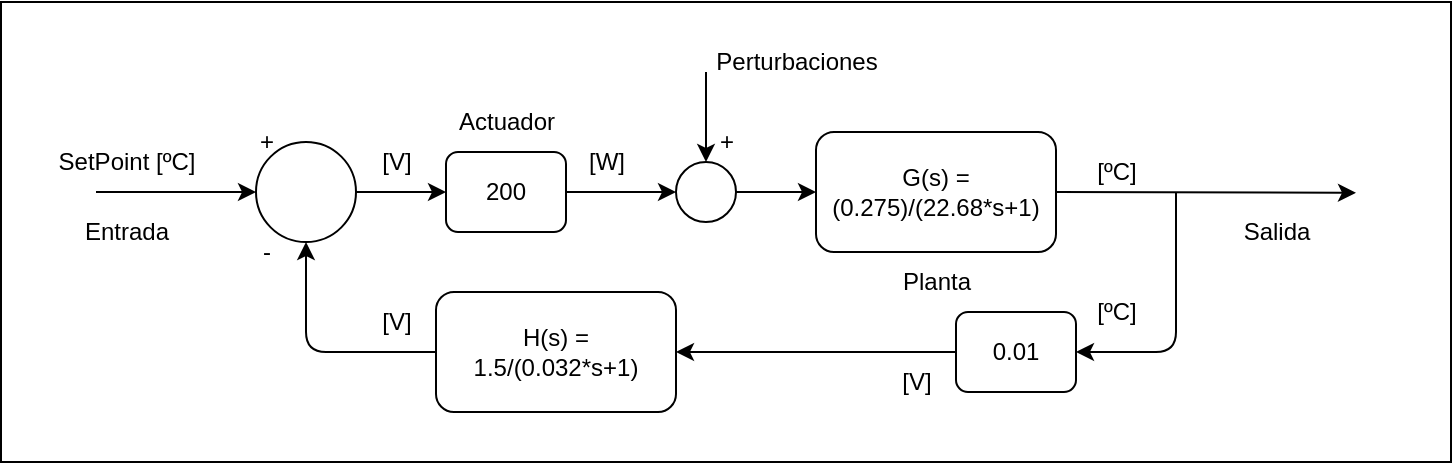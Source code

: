 <mxfile>
    <diagram id="0t04BWnCj0_6QdVfBUue" name="Page-1">
        <mxGraphModel dx="896" dy="645" grid="1" gridSize="10" guides="1" tooltips="1" connect="1" arrows="1" fold="1" page="1" pageScale="1" pageWidth="850" pageHeight="1100" math="0" shadow="0">
            <root>
                <mxCell id="0"/>
                <mxCell id="1" parent="0"/>
                <mxCell id="2" value="" style="whiteSpace=wrap;html=1;" parent="1" vertex="1">
                    <mxGeometry x="172.5" y="275" width="725" height="230" as="geometry"/>
                </mxCell>
                <mxCell id="3" style="edgeStyle=none;html=1;exitX=1;exitY=0.5;exitDx=0;exitDy=0;" parent="1" source="4" edge="1">
                    <mxGeometry relative="1" as="geometry">
                        <mxPoint x="850" y="370.429" as="targetPoint"/>
                        <Array as="points"/>
                    </mxGeometry>
                </mxCell>
                <mxCell id="4" value="&lt;div&gt;&amp;nbsp; &amp;nbsp; &amp;nbsp; &amp;nbsp; &amp;nbsp; &amp;nbsp;&lt;/div&gt;G(s) = (0.275)/(22.68*s+1)&lt;div&gt;&lt;br&gt;&lt;/div&gt;" style="rounded=1;whiteSpace=wrap;html=1;" parent="1" vertex="1">
                    <mxGeometry x="580" y="340" width="120" height="60" as="geometry"/>
                </mxCell>
                <mxCell id="5" style="edgeStyle=none;html=1;exitX=1;exitY=0.5;exitDx=0;exitDy=0;entryX=0;entryY=0.5;entryDx=0;entryDy=0;" parent="1" source="6" target="24" edge="1">
                    <mxGeometry relative="1" as="geometry"/>
                </mxCell>
                <mxCell id="6" value="200" style="rounded=1;whiteSpace=wrap;html=1;" parent="1" vertex="1">
                    <mxGeometry x="395" y="350" width="60" height="40" as="geometry"/>
                </mxCell>
                <mxCell id="7" value="" style="edgeStyle=none;html=1;entryX=1;entryY=0.5;entryDx=0;entryDy=0;" parent="1" target="9" edge="1">
                    <mxGeometry relative="1" as="geometry">
                        <mxPoint x="760" y="370" as="sourcePoint"/>
                        <mxPoint x="700" y="479.29" as="targetPoint"/>
                        <Array as="points">
                            <mxPoint x="760" y="450"/>
                        </Array>
                    </mxGeometry>
                </mxCell>
                <mxCell id="8" style="edgeStyle=none;html=1;entryX=0.5;entryY=1;entryDx=0;entryDy=0;exitX=0;exitY=0.5;exitDx=0;exitDy=0;" parent="1" source="30" target="10" edge="1">
                    <mxGeometry relative="1" as="geometry">
                        <Array as="points">
                            <mxPoint x="325" y="450"/>
                        </Array>
                        <mxPoint x="370" y="450" as="sourcePoint"/>
                    </mxGeometry>
                </mxCell>
                <mxCell id="31" style="edgeStyle=none;html=1;exitX=0;exitY=0.5;exitDx=0;exitDy=0;entryX=1;entryY=0.5;entryDx=0;entryDy=0;" edge="1" parent="1" source="9" target="30">
                    <mxGeometry relative="1" as="geometry"/>
                </mxCell>
                <mxCell id="9" value="0.01" style="rounded=1;whiteSpace=wrap;html=1;" parent="1" vertex="1">
                    <mxGeometry x="650" y="430" width="60" height="40" as="geometry"/>
                </mxCell>
                <mxCell id="10" value="" style="ellipse;whiteSpace=wrap;html=1;" parent="1" vertex="1">
                    <mxGeometry x="300" y="345" width="50" height="50" as="geometry"/>
                </mxCell>
                <mxCell id="11" style="edgeStyle=none;html=1;exitX=1;exitY=0.5;exitDx=0;exitDy=0;entryX=0;entryY=0.5;entryDx=0;entryDy=0;" parent="1" source="10" target="6" edge="1">
                    <mxGeometry relative="1" as="geometry">
                        <mxPoint x="300" y="370" as="sourcePoint"/>
                    </mxGeometry>
                </mxCell>
                <mxCell id="12" value="[ºC]" style="text;html=1;align=center;verticalAlign=middle;resizable=0;points=[];autosize=1;strokeColor=none;fillColor=none;" parent="1" vertex="1">
                    <mxGeometry x="710" y="345" width="40" height="30" as="geometry"/>
                </mxCell>
                <mxCell id="13" value="[ºC]" style="text;html=1;align=center;verticalAlign=middle;resizable=0;points=[];autosize=1;strokeColor=none;fillColor=none;" parent="1" vertex="1">
                    <mxGeometry x="710" y="415" width="40" height="30" as="geometry"/>
                </mxCell>
                <mxCell id="14" value="[V]" style="text;html=1;align=center;verticalAlign=middle;resizable=0;points=[];autosize=1;strokeColor=none;fillColor=none;" parent="1" vertex="1">
                    <mxGeometry x="610" y="450" width="40" height="30" as="geometry"/>
                </mxCell>
                <mxCell id="15" value="" style="edgeStyle=none;orthogonalLoop=1;jettySize=auto;html=1;entryX=0;entryY=0.5;entryDx=0;entryDy=0;" parent="1" target="10" edge="1">
                    <mxGeometry width="100" relative="1" as="geometry">
                        <mxPoint x="220" y="370" as="sourcePoint"/>
                        <mxPoint x="165" y="370" as="targetPoint"/>
                        <Array as="points"/>
                    </mxGeometry>
                </mxCell>
                <mxCell id="16" value="Entrada" style="text;html=1;align=center;verticalAlign=middle;resizable=0;points=[];autosize=1;strokeColor=none;fillColor=none;" parent="1" vertex="1">
                    <mxGeometry x="200" y="375" width="70" height="30" as="geometry"/>
                </mxCell>
                <mxCell id="17" value="SetPoint [ºC]" style="text;html=1;align=center;verticalAlign=middle;resizable=0;points=[];autosize=1;strokeColor=none;fillColor=none;" parent="1" vertex="1">
                    <mxGeometry x="190" y="340" width="90" height="30" as="geometry"/>
                </mxCell>
                <mxCell id="18" value="+" style="text;html=1;align=center;verticalAlign=middle;resizable=0;points=[];autosize=1;strokeColor=none;fillColor=none;" parent="1" vertex="1">
                    <mxGeometry x="290" y="330" width="30" height="30" as="geometry"/>
                </mxCell>
                <mxCell id="19" value="-" style="text;html=1;align=center;verticalAlign=middle;resizable=0;points=[];autosize=1;strokeColor=none;fillColor=none;" parent="1" vertex="1">
                    <mxGeometry x="290" y="385" width="30" height="30" as="geometry"/>
                </mxCell>
                <mxCell id="20" value="[V]" style="text;html=1;align=center;verticalAlign=middle;resizable=0;points=[];autosize=1;strokeColor=none;fillColor=none;" parent="1" vertex="1">
                    <mxGeometry x="350" y="340" width="40" height="30" as="geometry"/>
                </mxCell>
                <mxCell id="21" value="[W]" style="text;html=1;align=center;verticalAlign=middle;resizable=0;points=[];autosize=1;strokeColor=none;fillColor=none;" parent="1" vertex="1">
                    <mxGeometry x="455" y="340" width="40" height="30" as="geometry"/>
                </mxCell>
                <mxCell id="22" value="Salida" style="text;html=1;align=center;verticalAlign=middle;resizable=0;points=[];autosize=1;strokeColor=none;fillColor=none;" parent="1" vertex="1">
                    <mxGeometry x="780" y="375" width="60" height="30" as="geometry"/>
                </mxCell>
                <mxCell id="23" style="edgeStyle=none;html=1;exitX=1;exitY=0.5;exitDx=0;exitDy=0;entryX=0;entryY=0.5;entryDx=0;entryDy=0;" parent="1" source="24" target="4" edge="1">
                    <mxGeometry relative="1" as="geometry"/>
                </mxCell>
                <mxCell id="24" value="" style="ellipse;whiteSpace=wrap;html=1;" parent="1" vertex="1">
                    <mxGeometry x="510" y="355" width="30" height="30" as="geometry"/>
                </mxCell>
                <mxCell id="25" value="+" style="text;html=1;align=center;verticalAlign=middle;resizable=0;points=[];autosize=1;strokeColor=none;fillColor=none;" parent="1" vertex="1">
                    <mxGeometry x="520" y="330" width="30" height="30" as="geometry"/>
                </mxCell>
                <mxCell id="26" value="" style="edgeStyle=none;orthogonalLoop=1;jettySize=auto;html=1;entryX=0.5;entryY=0;entryDx=0;entryDy=0;" parent="1" target="24" edge="1">
                    <mxGeometry width="100" relative="1" as="geometry">
                        <mxPoint x="525" y="310" as="sourcePoint"/>
                        <mxPoint x="540" y="290" as="targetPoint"/>
                        <Array as="points"/>
                    </mxGeometry>
                </mxCell>
                <mxCell id="27" value="Perturbaciones" style="text;html=1;align=center;verticalAlign=middle;resizable=0;points=[];autosize=1;strokeColor=none;fillColor=none;" parent="1" vertex="1">
                    <mxGeometry x="520" y="290" width="100" height="30" as="geometry"/>
                </mxCell>
                <mxCell id="28" value="Planta" style="text;html=1;align=center;verticalAlign=middle;resizable=0;points=[];autosize=1;strokeColor=none;fillColor=none;" parent="1" vertex="1">
                    <mxGeometry x="610" y="400" width="60" height="30" as="geometry"/>
                </mxCell>
                <mxCell id="29" value="Actuador" style="text;html=1;align=center;verticalAlign=middle;resizable=0;points=[];autosize=1;strokeColor=none;fillColor=none;" parent="1" vertex="1">
                    <mxGeometry x="390" y="320" width="70" height="30" as="geometry"/>
                </mxCell>
                <mxCell id="30" value="H(s) = 1.5/(0.032*s+1)" style="rounded=1;whiteSpace=wrap;html=1;" vertex="1" parent="1">
                    <mxGeometry x="390" y="420" width="120" height="60" as="geometry"/>
                </mxCell>
                <mxCell id="32" value="[V]" style="text;html=1;align=center;verticalAlign=middle;resizable=0;points=[];autosize=1;strokeColor=none;fillColor=none;" vertex="1" parent="1">
                    <mxGeometry x="350" y="420" width="40" height="30" as="geometry"/>
                </mxCell>
            </root>
        </mxGraphModel>
    </diagram>
</mxfile>